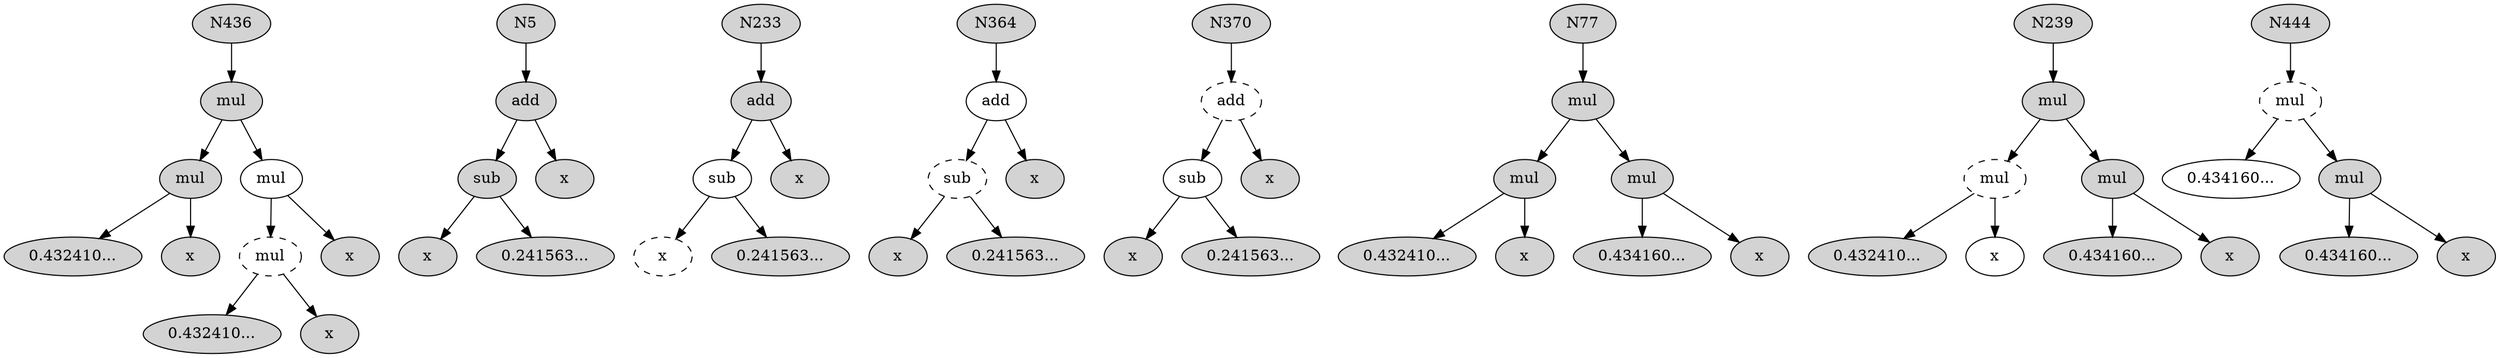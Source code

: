 digraph Population_2 {
N436[ style="filled"  label="N436"];
N436 -> N437;
N437[ style="filled"  label="mul"];
N437 -> N438;
N438[ style="filled"  label="mul"];
N438 -> N439;
N439[ style="filled"  label="0.432410..."];
N438 -> N440;
N440[ style="filled"  label="x"];
N437 -> N441;
N441[ style="solid"  label="mul"];
N441 -> N446;
N446[ style="dashed"  label="mul"];
N446 -> N447;
N447[ style="filled"  label="0.432410..."];
N446 -> N448;
N448[ style="filled"  label="x"];
N441 -> N443;
N443[ style="filled"  label="x"];

N5[ style="filled"  label="N5"];
N5 -> N6;
N6[ style="filled"  label="add"];
N6 -> N11;
N11[ style="filled"  label="sub"];
N11 -> N14;
N14[ style="filled"  label="x"];
N11 -> N17;
N17[ style="filled"  label="0.241563..."];
N6 -> N22;
N22[ style="filled"  label="x"];

N233[ style="filled"  label="N233"];
N233 -> N234;
N234[ style="filled"  label="add"];
N234 -> N235;
N235[ style="solid"  label="sub"];
N235 -> N243;
N243[ style="dashed"  label="x"];
N235 -> N237;
N237[ style="filled"  label="0.241563..."];
N234 -> N238;
N238[ style="filled"  label="x"];

N364[ style="filled"  label="N364"];
N364 -> N365;
N365[ style="solid"  label="add"];
N365 -> N372;
N372[ style="dashed"  label="sub"];
N372 -> N373;
N373[ style="filled"  label="x"];
N372 -> N374;
N374[ style="filled"  label="0.241563..."];
N365 -> N369;
N369[ style="filled"  label="x"];

N370[ style="filled"  label="N370"];
N370 -> N371;
N371[ style="dashed"  label="add"];
N371 -> N366;
N366[ style="solid"  label="sub"];
N366 -> N367;
N367[ style="filled"  label="x"];
N366 -> N368;
N368[ style="filled"  label="0.241563..."];
N371 -> N375;
N375[ style="filled"  label="x"];

N77[ style="filled"  label="N77"];
N77 -> N78;
N78[ style="filled"  label="mul"];
N78 -> N79;
N79[ style="filled"  label="mul"];
N79 -> N84;
N84[ style="filled"  label="0.432410..."];
N79 -> N89;
N89[ style="filled"  label="x"];
N78 -> N90;
N90[ style="filled"  label="mul"];
N90 -> N95;
N95[ style="filled"  label="0.434160..."];
N90 -> N100;
N100[ style="filled"  label="x"];

N239[ style="filled"  label="N239"];
N239 -> N240;
N240[ style="filled"  label="mul"];
N240 -> N241;
N241[ style="dashed"  label="mul"];
N241 -> N242;
N242[ style="filled"  label="0.432410..."];
N241 -> N236;
N236[ style="solid"  label="x"];
N240 -> N244;
N244[ style="filled"  label="mul"];
N244 -> N245;
N245[ style="filled"  label="0.434160..."];
N244 -> N246;
N246[ style="filled"  label="x"];

N444[ style="filled"  label="N444"];
N444 -> N445;
N445[ style="dashed"  label="mul"];
N445 -> N442;
N442[ style="solid"  label="0.434160..."];
N445 -> N449;
N449[ style="filled"  label="mul"];
N449 -> N450;
N450[ style="filled"  label="0.434160..."];
N449 -> N451;
N451[ style="filled"  label="x"];

}
